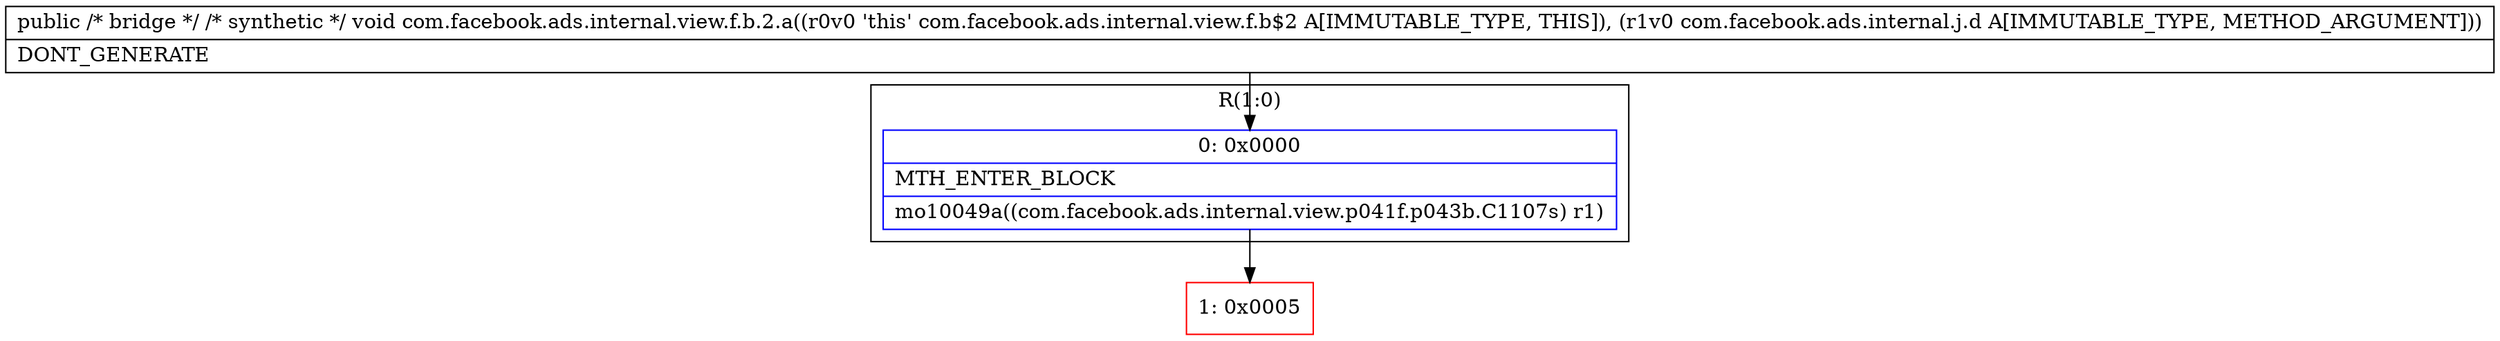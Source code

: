 digraph "CFG forcom.facebook.ads.internal.view.f.b.2.a(Lcom\/facebook\/ads\/internal\/j\/d;)V" {
subgraph cluster_Region_1385646406 {
label = "R(1:0)";
node [shape=record,color=blue];
Node_0 [shape=record,label="{0\:\ 0x0000|MTH_ENTER_BLOCK\l|mo10049a((com.facebook.ads.internal.view.p041f.p043b.C1107s) r1)\l}"];
}
Node_1 [shape=record,color=red,label="{1\:\ 0x0005}"];
MethodNode[shape=record,label="{public \/* bridge *\/ \/* synthetic *\/ void com.facebook.ads.internal.view.f.b.2.a((r0v0 'this' com.facebook.ads.internal.view.f.b$2 A[IMMUTABLE_TYPE, THIS]), (r1v0 com.facebook.ads.internal.j.d A[IMMUTABLE_TYPE, METHOD_ARGUMENT]))  | DONT_GENERATE\l}"];
MethodNode -> Node_0;
Node_0 -> Node_1;
}

